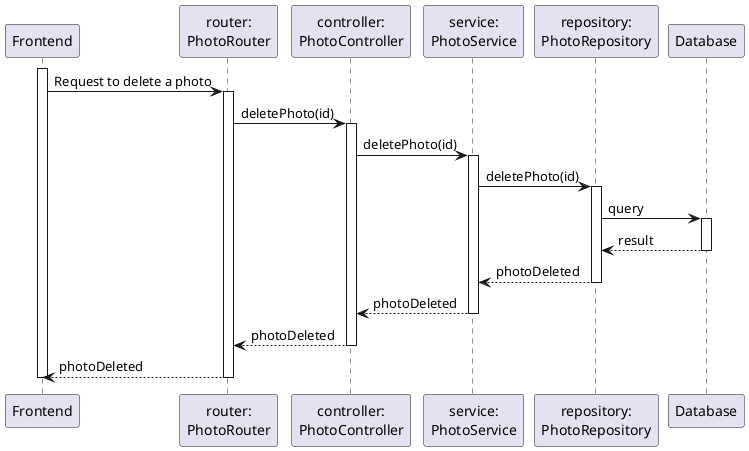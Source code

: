 @startuml

participant Frontend
participant "router:\nPhotoRouter" as Router
participant "controller:\nPhotoController" as Controller
participant "service:\nPhotoService" as Service
participant "repository:\nPhotoRepository" as Repository
participant Database

activate Frontend
Frontend -> Router: Request to delete a photo
activate Router
Router -> Controller: deletePhoto(id)
activate Controller
Controller -> Service: deletePhoto(id)
activate Service
Service -> Repository: deletePhoto(id)
activate Repository
Repository -> Database: query
activate Database
Database --> Repository: result
deactivate Database
Repository --> Service: photoDeleted
deactivate Repository
Service --> Controller: photoDeleted
deactivate Service
Controller --> Router: photoDeleted
deactivate Controller
Router --> Frontend: photoDeleted
deactivate Router
deactivate Frontend

@enduml